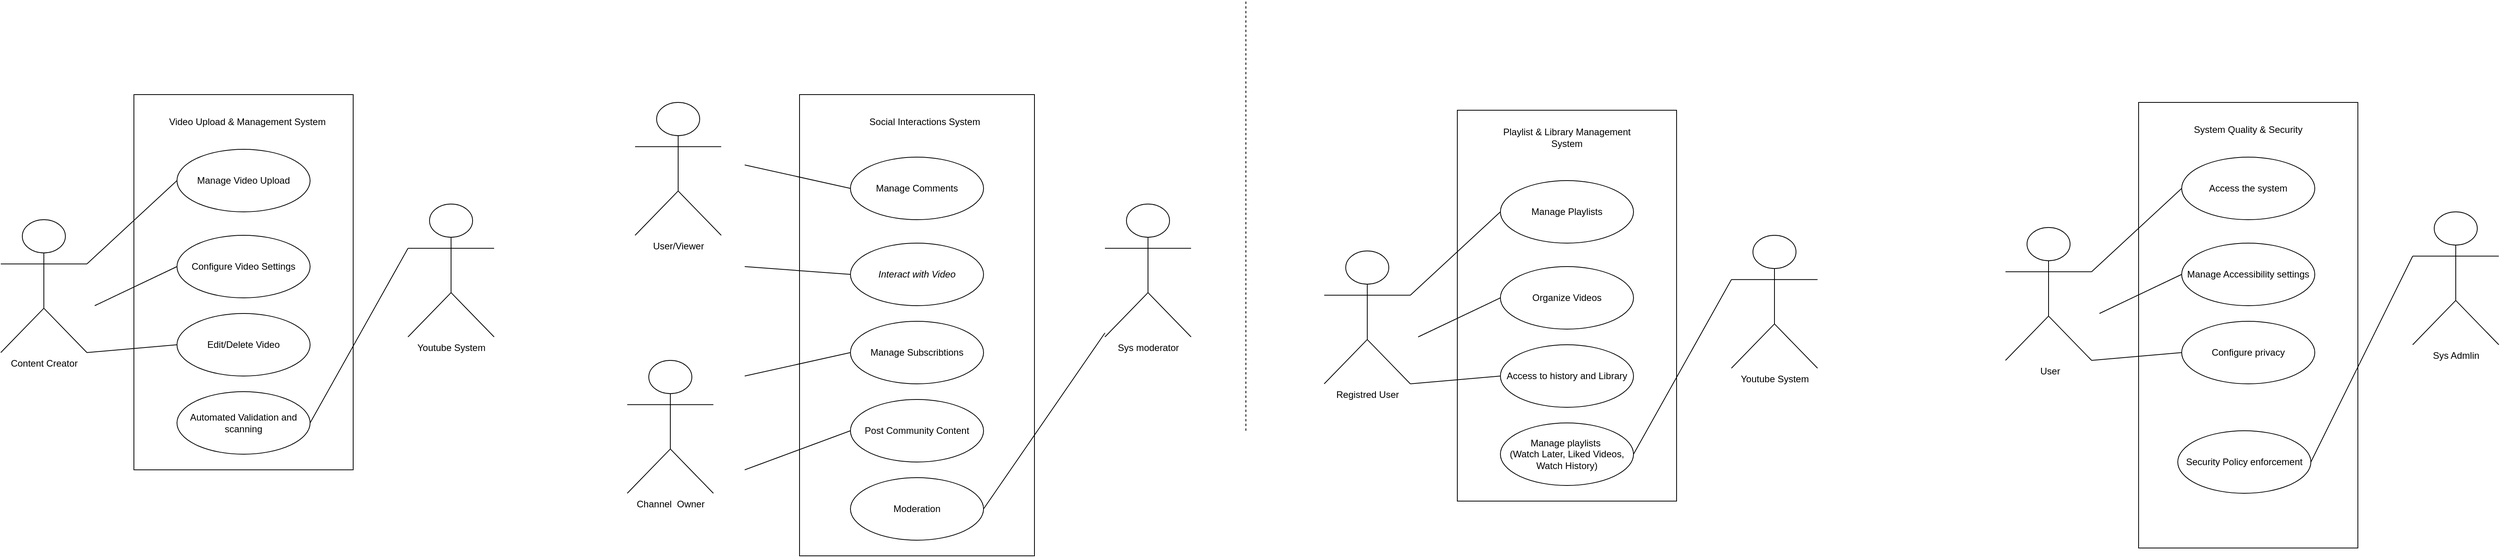 <mxfile version="28.1.2">
  <diagram name="Page-1" id="DeKgmygFhyHGC1hF9SQ4">
    <mxGraphModel dx="2119" dy="709" grid="1" gridSize="10" guides="1" tooltips="1" connect="1" arrows="1" fold="1" page="1" pageScale="1" pageWidth="850" pageHeight="1100" math="0" shadow="0">
      <root>
        <mxCell id="0" />
        <mxCell id="1" parent="0" />
        <mxCell id="3s-mhWSr0CREk9CioD-d-1" value="" style="rounded=0;whiteSpace=wrap;html=1;" parent="1" vertex="1">
          <mxGeometry x="-540" y="130" width="280" height="480" as="geometry" />
        </mxCell>
        <mxCell id="3s-mhWSr0CREk9CioD-d-2" value="Content Creator" style="shape=umlActor;verticalLabelPosition=bottom;verticalAlign=top;html=1;outlineConnect=0;" parent="1" vertex="1">
          <mxGeometry x="-710" y="290" width="110" height="170" as="geometry" />
        </mxCell>
        <mxCell id="3s-mhWSr0CREk9CioD-d-6" value="Youtube System" style="shape=umlActor;verticalLabelPosition=bottom;verticalAlign=top;html=1;outlineConnect=0;" parent="1" vertex="1">
          <mxGeometry x="-190" y="270" width="110" height="170" as="geometry" />
        </mxCell>
        <mxCell id="3s-mhWSr0CREk9CioD-d-7" value="Manage Video Upload" style="ellipse;whiteSpace=wrap;html=1;" parent="1" vertex="1">
          <mxGeometry x="-485" y="200" width="170" height="80" as="geometry" />
        </mxCell>
        <mxCell id="3s-mhWSr0CREk9CioD-d-8" value="Configure Video Settings" style="ellipse;whiteSpace=wrap;html=1;" parent="1" vertex="1">
          <mxGeometry x="-485" y="310" width="170" height="80" as="geometry" />
        </mxCell>
        <mxCell id="3s-mhWSr0CREk9CioD-d-9" value="Edit/Delete Video" style="ellipse;whiteSpace=wrap;html=1;" parent="1" vertex="1">
          <mxGeometry x="-485" y="410" width="170" height="80" as="geometry" />
        </mxCell>
        <mxCell id="3s-mhWSr0CREk9CioD-d-12" value="" style="endArrow=none;html=1;rounded=0;exitX=1;exitY=0.333;exitDx=0;exitDy=0;exitPerimeter=0;entryX=0;entryY=0.5;entryDx=0;entryDy=0;" parent="1" source="3s-mhWSr0CREk9CioD-d-2" target="3s-mhWSr0CREk9CioD-d-7" edge="1">
          <mxGeometry width="50" height="50" relative="1" as="geometry">
            <mxPoint x="-600" y="320" as="sourcePoint" />
            <mxPoint x="-550" y="270" as="targetPoint" />
          </mxGeometry>
        </mxCell>
        <mxCell id="3s-mhWSr0CREk9CioD-d-13" value="" style="endArrow=none;html=1;rounded=0;entryX=0;entryY=0.5;entryDx=0;entryDy=0;" parent="1" target="3s-mhWSr0CREk9CioD-d-8" edge="1">
          <mxGeometry width="50" height="50" relative="1" as="geometry">
            <mxPoint x="-590" y="400" as="sourcePoint" />
            <mxPoint x="-475" y="270" as="targetPoint" />
          </mxGeometry>
        </mxCell>
        <mxCell id="3s-mhWSr0CREk9CioD-d-14" value="" style="endArrow=none;html=1;rounded=0;entryX=0;entryY=0.5;entryDx=0;entryDy=0;exitX=1;exitY=1;exitDx=0;exitDy=0;exitPerimeter=0;" parent="1" source="3s-mhWSr0CREk9CioD-d-2" target="3s-mhWSr0CREk9CioD-d-9" edge="1">
          <mxGeometry width="50" height="50" relative="1" as="geometry">
            <mxPoint x="-580" y="410" as="sourcePoint" />
            <mxPoint x="-475" y="400" as="targetPoint" />
          </mxGeometry>
        </mxCell>
        <mxCell id="3s-mhWSr0CREk9CioD-d-15" value="Automated Validation and scanning" style="ellipse;whiteSpace=wrap;html=1;" parent="1" vertex="1">
          <mxGeometry x="-485" y="510" width="170" height="80" as="geometry" />
        </mxCell>
        <mxCell id="3s-mhWSr0CREk9CioD-d-16" value="" style="endArrow=none;html=1;rounded=0;entryX=0;entryY=0.333;entryDx=0;entryDy=0;entryPerimeter=0;exitX=1;exitY=0.5;exitDx=0;exitDy=0;" parent="1" source="3s-mhWSr0CREk9CioD-d-15" target="3s-mhWSr0CREk9CioD-d-6" edge="1">
          <mxGeometry width="50" height="50" relative="1" as="geometry">
            <mxPoint x="-390" y="490" as="sourcePoint" />
            <mxPoint x="-340" y="440" as="targetPoint" />
          </mxGeometry>
        </mxCell>
        <mxCell id="3s-mhWSr0CREk9CioD-d-17" value="" style="rounded=0;whiteSpace=wrap;html=1;" parent="1" vertex="1">
          <mxGeometry x="310" y="130" width="300" height="590" as="geometry" />
        </mxCell>
        <mxCell id="3s-mhWSr0CREk9CioD-d-18" value="Sys moderator" style="shape=umlActor;verticalLabelPosition=bottom;verticalAlign=top;html=1;outlineConnect=0;" parent="1" vertex="1">
          <mxGeometry x="700" y="270" width="110" height="170" as="geometry" />
        </mxCell>
        <mxCell id="3s-mhWSr0CREk9CioD-d-19" value="Channel&amp;nbsp; Owner" style="shape=umlActor;verticalLabelPosition=bottom;verticalAlign=top;html=1;outlineConnect=0;" parent="1" vertex="1">
          <mxGeometry x="90" y="470" width="110" height="170" as="geometry" />
        </mxCell>
        <mxCell id="3s-mhWSr0CREk9CioD-d-20" value="Manage Comments" style="ellipse;whiteSpace=wrap;html=1;" parent="1" vertex="1">
          <mxGeometry x="375" y="210" width="170" height="80" as="geometry" />
        </mxCell>
        <mxCell id="3s-mhWSr0CREk9CioD-d-21" value="&lt;i&gt;Interact with Video&lt;/i&gt;" style="ellipse;whiteSpace=wrap;html=1;" parent="1" vertex="1">
          <mxGeometry x="375" y="320" width="170" height="80" as="geometry" />
        </mxCell>
        <mxCell id="3s-mhWSr0CREk9CioD-d-22" value="Manage Subscribtions" style="ellipse;whiteSpace=wrap;html=1;" parent="1" vertex="1">
          <mxGeometry x="375" y="420" width="170" height="80" as="geometry" />
        </mxCell>
        <mxCell id="3s-mhWSr0CREk9CioD-d-26" value="Post Community Content" style="ellipse;whiteSpace=wrap;html=1;" parent="1" vertex="1">
          <mxGeometry x="375" y="520" width="170" height="80" as="geometry" />
        </mxCell>
        <mxCell id="3s-mhWSr0CREk9CioD-d-33" value="" style="endArrow=none;dashed=1;html=1;rounded=0;" parent="1" edge="1">
          <mxGeometry width="50" height="50" relative="1" as="geometry">
            <mxPoint x="880" y="560" as="sourcePoint" />
            <mxPoint x="880" y="10" as="targetPoint" />
          </mxGeometry>
        </mxCell>
        <mxCell id="3s-mhWSr0CREk9CioD-d-34" value="" style="endArrow=none;html=1;rounded=0;entryX=0;entryY=0.5;entryDx=0;entryDy=0;" parent="1" target="3s-mhWSr0CREk9CioD-d-20" edge="1">
          <mxGeometry width="50" height="50" relative="1" as="geometry">
            <mxPoint x="240" y="220" as="sourcePoint" />
            <mxPoint x="430" y="380" as="targetPoint" />
          </mxGeometry>
        </mxCell>
        <mxCell id="3s-mhWSr0CREk9CioD-d-35" value="" style="endArrow=none;html=1;rounded=0;entryX=0;entryY=0.5;entryDx=0;entryDy=0;" parent="1" target="3s-mhWSr0CREk9CioD-d-21" edge="1">
          <mxGeometry width="50" height="50" relative="1" as="geometry">
            <mxPoint x="240" y="350" as="sourcePoint" />
            <mxPoint x="385" y="260" as="targetPoint" />
          </mxGeometry>
        </mxCell>
        <mxCell id="3s-mhWSr0CREk9CioD-d-36" value="" style="endArrow=none;html=1;rounded=0;entryX=0;entryY=0.5;entryDx=0;entryDy=0;" parent="1" target="3s-mhWSr0CREk9CioD-d-22" edge="1">
          <mxGeometry width="50" height="50" relative="1" as="geometry">
            <mxPoint x="240" y="490" as="sourcePoint" />
            <mxPoint x="385" y="370" as="targetPoint" />
          </mxGeometry>
        </mxCell>
        <mxCell id="3s-mhWSr0CREk9CioD-d-37" value="" style="endArrow=none;html=1;rounded=0;entryX=0;entryY=0.5;entryDx=0;entryDy=0;" parent="1" target="3s-mhWSr0CREk9CioD-d-26" edge="1">
          <mxGeometry width="50" height="50" relative="1" as="geometry">
            <mxPoint x="240" y="610" as="sourcePoint" />
            <mxPoint x="385" y="470" as="targetPoint" />
          </mxGeometry>
        </mxCell>
        <mxCell id="3s-mhWSr0CREk9CioD-d-38" value="User/Viewer" style="shape=umlActor;verticalLabelPosition=bottom;verticalAlign=top;html=1;outlineConnect=0;" parent="1" vertex="1">
          <mxGeometry x="100" y="140" width="110" height="170" as="geometry" />
        </mxCell>
        <mxCell id="3s-mhWSr0CREk9CioD-d-39" value="Moderation" style="ellipse;whiteSpace=wrap;html=1;" parent="1" vertex="1">
          <mxGeometry x="375" y="620" width="170" height="80" as="geometry" />
        </mxCell>
        <mxCell id="3s-mhWSr0CREk9CioD-d-40" value="" style="endArrow=none;html=1;rounded=0;exitX=1;exitY=0.5;exitDx=0;exitDy=0;" parent="1" source="3s-mhWSr0CREk9CioD-d-39" target="3s-mhWSr0CREk9CioD-d-18" edge="1">
          <mxGeometry width="50" height="50" relative="1" as="geometry">
            <mxPoint x="450" y="430" as="sourcePoint" />
            <mxPoint x="500" y="380" as="targetPoint" />
          </mxGeometry>
        </mxCell>
        <mxCell id="3s-mhWSr0CREk9CioD-d-41" value="" style="rounded=0;whiteSpace=wrap;html=1;" parent="1" vertex="1">
          <mxGeometry x="1150" y="150" width="280" height="500" as="geometry" />
        </mxCell>
        <mxCell id="3s-mhWSr0CREk9CioD-d-42" value="Registred User" style="shape=umlActor;verticalLabelPosition=bottom;verticalAlign=top;html=1;outlineConnect=0;" parent="1" vertex="1">
          <mxGeometry x="980" y="330" width="110" height="170" as="geometry" />
        </mxCell>
        <mxCell id="3s-mhWSr0CREk9CioD-d-43" value="Youtube System" style="shape=umlActor;verticalLabelPosition=bottom;verticalAlign=top;html=1;outlineConnect=0;" parent="1" vertex="1">
          <mxGeometry x="1500" y="310" width="110" height="170" as="geometry" />
        </mxCell>
        <mxCell id="3s-mhWSr0CREk9CioD-d-44" value="Manage Playlists" style="ellipse;whiteSpace=wrap;html=1;" parent="1" vertex="1">
          <mxGeometry x="1205" y="240" width="170" height="80" as="geometry" />
        </mxCell>
        <mxCell id="3s-mhWSr0CREk9CioD-d-45" value="Organize Videos" style="ellipse;whiteSpace=wrap;html=1;" parent="1" vertex="1">
          <mxGeometry x="1205" y="350" width="170" height="80" as="geometry" />
        </mxCell>
        <mxCell id="3s-mhWSr0CREk9CioD-d-46" value="Access to history and Library" style="ellipse;whiteSpace=wrap;html=1;" parent="1" vertex="1">
          <mxGeometry x="1205" y="450" width="170" height="80" as="geometry" />
        </mxCell>
        <mxCell id="3s-mhWSr0CREk9CioD-d-47" value="" style="endArrow=none;html=1;rounded=0;exitX=1;exitY=0.333;exitDx=0;exitDy=0;exitPerimeter=0;entryX=0;entryY=0.5;entryDx=0;entryDy=0;" parent="1" source="3s-mhWSr0CREk9CioD-d-42" target="3s-mhWSr0CREk9CioD-d-44" edge="1">
          <mxGeometry width="50" height="50" relative="1" as="geometry">
            <mxPoint x="1090" y="360" as="sourcePoint" />
            <mxPoint x="1140" y="310" as="targetPoint" />
          </mxGeometry>
        </mxCell>
        <mxCell id="3s-mhWSr0CREk9CioD-d-48" value="" style="endArrow=none;html=1;rounded=0;entryX=0;entryY=0.5;entryDx=0;entryDy=0;" parent="1" target="3s-mhWSr0CREk9CioD-d-45" edge="1">
          <mxGeometry width="50" height="50" relative="1" as="geometry">
            <mxPoint x="1100" y="440" as="sourcePoint" />
            <mxPoint x="1215" y="310" as="targetPoint" />
          </mxGeometry>
        </mxCell>
        <mxCell id="3s-mhWSr0CREk9CioD-d-49" value="" style="endArrow=none;html=1;rounded=0;entryX=0;entryY=0.5;entryDx=0;entryDy=0;exitX=1;exitY=1;exitDx=0;exitDy=0;exitPerimeter=0;" parent="1" source="3s-mhWSr0CREk9CioD-d-42" target="3s-mhWSr0CREk9CioD-d-46" edge="1">
          <mxGeometry width="50" height="50" relative="1" as="geometry">
            <mxPoint x="1110" y="450" as="sourcePoint" />
            <mxPoint x="1215" y="440" as="targetPoint" />
          </mxGeometry>
        </mxCell>
        <mxCell id="3s-mhWSr0CREk9CioD-d-50" value="Manage playlists&amp;nbsp;&lt;div&gt;(Watch Later, Liked Videos, Watch History)&lt;/div&gt;" style="ellipse;whiteSpace=wrap;html=1;" parent="1" vertex="1">
          <mxGeometry x="1205" y="550" width="170" height="80" as="geometry" />
        </mxCell>
        <mxCell id="3s-mhWSr0CREk9CioD-d-51" value="" style="endArrow=none;html=1;rounded=0;entryX=0;entryY=0.333;entryDx=0;entryDy=0;entryPerimeter=0;exitX=1;exitY=0.5;exitDx=0;exitDy=0;" parent="1" source="3s-mhWSr0CREk9CioD-d-50" target="3s-mhWSr0CREk9CioD-d-43" edge="1">
          <mxGeometry width="50" height="50" relative="1" as="geometry">
            <mxPoint x="1300" y="530" as="sourcePoint" />
            <mxPoint x="1350" y="480" as="targetPoint" />
          </mxGeometry>
        </mxCell>
        <mxCell id="3s-mhWSr0CREk9CioD-d-52" value="" style="rounded=0;whiteSpace=wrap;html=1;" parent="1" vertex="1">
          <mxGeometry x="2020" y="140" width="280" height="570" as="geometry" />
        </mxCell>
        <mxCell id="3s-mhWSr0CREk9CioD-d-53" value="&amp;nbsp;User" style="shape=umlActor;verticalLabelPosition=bottom;verticalAlign=top;html=1;outlineConnect=0;" parent="1" vertex="1">
          <mxGeometry x="1850" y="300" width="110" height="170" as="geometry" />
        </mxCell>
        <mxCell id="3s-mhWSr0CREk9CioD-d-54" value="Sys Admlin" style="shape=umlActor;verticalLabelPosition=bottom;verticalAlign=top;html=1;outlineConnect=0;" parent="1" vertex="1">
          <mxGeometry x="2370" y="280" width="110" height="170" as="geometry" />
        </mxCell>
        <mxCell id="3s-mhWSr0CREk9CioD-d-55" value="Access the system" style="ellipse;whiteSpace=wrap;html=1;" parent="1" vertex="1">
          <mxGeometry x="2075" y="210" width="170" height="80" as="geometry" />
        </mxCell>
        <mxCell id="3s-mhWSr0CREk9CioD-d-56" value="Manage Accessibility settings" style="ellipse;whiteSpace=wrap;html=1;" parent="1" vertex="1">
          <mxGeometry x="2075" y="320" width="170" height="80" as="geometry" />
        </mxCell>
        <mxCell id="3s-mhWSr0CREk9CioD-d-57" value="Configure privacy" style="ellipse;whiteSpace=wrap;html=1;" parent="1" vertex="1">
          <mxGeometry x="2075" y="420" width="170" height="80" as="geometry" />
        </mxCell>
        <mxCell id="3s-mhWSr0CREk9CioD-d-58" value="" style="endArrow=none;html=1;rounded=0;exitX=1;exitY=0.333;exitDx=0;exitDy=0;exitPerimeter=0;entryX=0;entryY=0.5;entryDx=0;entryDy=0;" parent="1" source="3s-mhWSr0CREk9CioD-d-53" target="3s-mhWSr0CREk9CioD-d-55" edge="1">
          <mxGeometry width="50" height="50" relative="1" as="geometry">
            <mxPoint x="1960" y="330" as="sourcePoint" />
            <mxPoint x="2010" y="280" as="targetPoint" />
          </mxGeometry>
        </mxCell>
        <mxCell id="3s-mhWSr0CREk9CioD-d-59" value="" style="endArrow=none;html=1;rounded=0;entryX=0;entryY=0.5;entryDx=0;entryDy=0;" parent="1" target="3s-mhWSr0CREk9CioD-d-56" edge="1">
          <mxGeometry width="50" height="50" relative="1" as="geometry">
            <mxPoint x="1970" y="410" as="sourcePoint" />
            <mxPoint x="2085" y="280" as="targetPoint" />
          </mxGeometry>
        </mxCell>
        <mxCell id="3s-mhWSr0CREk9CioD-d-60" value="" style="endArrow=none;html=1;rounded=0;entryX=0;entryY=0.5;entryDx=0;entryDy=0;exitX=1;exitY=1;exitDx=0;exitDy=0;exitPerimeter=0;" parent="1" source="3s-mhWSr0CREk9CioD-d-53" target="3s-mhWSr0CREk9CioD-d-57" edge="1">
          <mxGeometry width="50" height="50" relative="1" as="geometry">
            <mxPoint x="1980" y="420" as="sourcePoint" />
            <mxPoint x="2085" y="410" as="targetPoint" />
          </mxGeometry>
        </mxCell>
        <mxCell id="3s-mhWSr0CREk9CioD-d-63" value="Security Policy enforcement" style="ellipse;whiteSpace=wrap;html=1;" parent="1" vertex="1">
          <mxGeometry x="2070" y="560" width="170" height="80" as="geometry" />
        </mxCell>
        <mxCell id="3s-mhWSr0CREk9CioD-d-64" value="" style="endArrow=none;html=1;rounded=0;exitX=1;exitY=0.5;exitDx=0;exitDy=0;entryX=0;entryY=0.333;entryDx=0;entryDy=0;entryPerimeter=0;" parent="1" source="3s-mhWSr0CREk9CioD-d-63" target="3s-mhWSr0CREk9CioD-d-54" edge="1">
          <mxGeometry width="50" height="50" relative="1" as="geometry">
            <mxPoint x="2240" y="380" as="sourcePoint" />
            <mxPoint x="2290" y="330" as="targetPoint" />
          </mxGeometry>
        </mxCell>
        <mxCell id="3s-mhWSr0CREk9CioD-d-65" value=" System Quality &amp;amp; Security" style="text;html=1;align=center;verticalAlign=middle;whiteSpace=wrap;rounded=0;" parent="1" vertex="1">
          <mxGeometry x="2065" y="160" width="190" height="30" as="geometry" />
        </mxCell>
        <mxCell id="3s-mhWSr0CREk9CioD-d-66" value="Social Interactions System" style="text;html=1;align=center;verticalAlign=middle;whiteSpace=wrap;rounded=0;" parent="1" vertex="1">
          <mxGeometry x="395" y="150" width="150" height="30" as="geometry" />
        </mxCell>
        <mxCell id="3s-mhWSr0CREk9CioD-d-68" value="Playlist &amp;amp; Library Management System" style="text;html=1;align=center;verticalAlign=middle;whiteSpace=wrap;rounded=0;" parent="1" vertex="1">
          <mxGeometry x="1190" y="170" width="200" height="30" as="geometry" />
        </mxCell>
        <mxCell id="3s-mhWSr0CREk9CioD-d-69" value="Video Upload &amp;amp; Management System" style="text;html=1;align=center;verticalAlign=middle;whiteSpace=wrap;rounded=0;" parent="1" vertex="1">
          <mxGeometry x="-510" y="150" width="230" height="30" as="geometry" />
        </mxCell>
      </root>
    </mxGraphModel>
  </diagram>
</mxfile>

